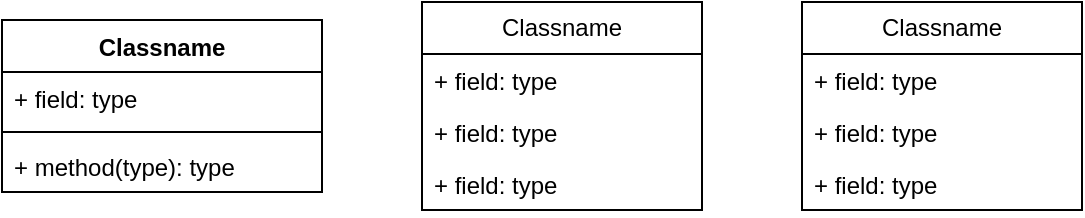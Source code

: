 <mxfile version="23.1.6" type="github">
  <diagram name="Página-1" id="frOhDogmw9x0s3gCbsf3">
    <mxGraphModel dx="794" dy="466" grid="1" gridSize="10" guides="1" tooltips="1" connect="1" arrows="1" fold="1" page="1" pageScale="1" pageWidth="827" pageHeight="1169" math="0" shadow="0">
      <root>
        <mxCell id="0" />
        <mxCell id="1" parent="0" />
        <mxCell id="vzGqArZyCYUUoXfLuR8H-3" value="Classname" style="swimlane;fontStyle=1;align=center;verticalAlign=top;childLayout=stackLayout;horizontal=1;startSize=26;horizontalStack=0;resizeParent=1;resizeParentMax=0;resizeLast=0;collapsible=1;marginBottom=0;whiteSpace=wrap;html=1;" parent="1" vertex="1">
          <mxGeometry x="160" y="170" width="160" height="86" as="geometry" />
        </mxCell>
        <mxCell id="vzGqArZyCYUUoXfLuR8H-4" value="+ field: type" style="text;strokeColor=none;fillColor=none;align=left;verticalAlign=top;spacingLeft=4;spacingRight=4;overflow=hidden;rotatable=0;points=[[0,0.5],[1,0.5]];portConstraint=eastwest;whiteSpace=wrap;html=1;" parent="vzGqArZyCYUUoXfLuR8H-3" vertex="1">
          <mxGeometry y="26" width="160" height="26" as="geometry" />
        </mxCell>
        <mxCell id="vzGqArZyCYUUoXfLuR8H-5" value="" style="line;strokeWidth=1;fillColor=none;align=left;verticalAlign=middle;spacingTop=-1;spacingLeft=3;spacingRight=3;rotatable=0;labelPosition=right;points=[];portConstraint=eastwest;strokeColor=inherit;" parent="vzGqArZyCYUUoXfLuR8H-3" vertex="1">
          <mxGeometry y="52" width="160" height="8" as="geometry" />
        </mxCell>
        <mxCell id="vzGqArZyCYUUoXfLuR8H-6" value="+ method(type): type" style="text;strokeColor=none;fillColor=none;align=left;verticalAlign=top;spacingLeft=4;spacingRight=4;overflow=hidden;rotatable=0;points=[[0,0.5],[1,0.5]];portConstraint=eastwest;whiteSpace=wrap;html=1;" parent="vzGqArZyCYUUoXfLuR8H-3" vertex="1">
          <mxGeometry y="60" width="160" height="26" as="geometry" />
        </mxCell>
        <mxCell id="vzGqArZyCYUUoXfLuR8H-7" value="Classname" style="swimlane;fontStyle=0;childLayout=stackLayout;horizontal=1;startSize=26;fillColor=none;horizontalStack=0;resizeParent=1;resizeParentMax=0;resizeLast=0;collapsible=1;marginBottom=0;whiteSpace=wrap;html=1;" parent="1" vertex="1">
          <mxGeometry x="560" y="161" width="140" height="104" as="geometry" />
        </mxCell>
        <mxCell id="vzGqArZyCYUUoXfLuR8H-8" value="+ field: type" style="text;strokeColor=none;fillColor=none;align=left;verticalAlign=top;spacingLeft=4;spacingRight=4;overflow=hidden;rotatable=0;points=[[0,0.5],[1,0.5]];portConstraint=eastwest;whiteSpace=wrap;html=1;" parent="vzGqArZyCYUUoXfLuR8H-7" vertex="1">
          <mxGeometry y="26" width="140" height="26" as="geometry" />
        </mxCell>
        <mxCell id="vzGqArZyCYUUoXfLuR8H-9" value="+ field: type" style="text;strokeColor=none;fillColor=none;align=left;verticalAlign=top;spacingLeft=4;spacingRight=4;overflow=hidden;rotatable=0;points=[[0,0.5],[1,0.5]];portConstraint=eastwest;whiteSpace=wrap;html=1;" parent="vzGqArZyCYUUoXfLuR8H-7" vertex="1">
          <mxGeometry y="52" width="140" height="26" as="geometry" />
        </mxCell>
        <mxCell id="vzGqArZyCYUUoXfLuR8H-10" value="+ field: type" style="text;strokeColor=none;fillColor=none;align=left;verticalAlign=top;spacingLeft=4;spacingRight=4;overflow=hidden;rotatable=0;points=[[0,0.5],[1,0.5]];portConstraint=eastwest;whiteSpace=wrap;html=1;" parent="vzGqArZyCYUUoXfLuR8H-7" vertex="1">
          <mxGeometry y="78" width="140" height="26" as="geometry" />
        </mxCell>
        <mxCell id="gYQL9ecvtz1OmZssJHG0-1" value="Classname" style="swimlane;fontStyle=0;childLayout=stackLayout;horizontal=1;startSize=26;fillColor=none;horizontalStack=0;resizeParent=1;resizeParentMax=0;resizeLast=0;collapsible=1;marginBottom=0;whiteSpace=wrap;html=1;" vertex="1" parent="1">
          <mxGeometry x="370" y="161" width="140" height="104" as="geometry" />
        </mxCell>
        <mxCell id="gYQL9ecvtz1OmZssJHG0-2" value="+ field: type" style="text;strokeColor=none;fillColor=none;align=left;verticalAlign=top;spacingLeft=4;spacingRight=4;overflow=hidden;rotatable=0;points=[[0,0.5],[1,0.5]];portConstraint=eastwest;whiteSpace=wrap;html=1;" vertex="1" parent="gYQL9ecvtz1OmZssJHG0-1">
          <mxGeometry y="26" width="140" height="26" as="geometry" />
        </mxCell>
        <mxCell id="gYQL9ecvtz1OmZssJHG0-3" value="+ field: type" style="text;strokeColor=none;fillColor=none;align=left;verticalAlign=top;spacingLeft=4;spacingRight=4;overflow=hidden;rotatable=0;points=[[0,0.5],[1,0.5]];portConstraint=eastwest;whiteSpace=wrap;html=1;" vertex="1" parent="gYQL9ecvtz1OmZssJHG0-1">
          <mxGeometry y="52" width="140" height="26" as="geometry" />
        </mxCell>
        <mxCell id="gYQL9ecvtz1OmZssJHG0-4" value="+ field: type" style="text;strokeColor=none;fillColor=none;align=left;verticalAlign=top;spacingLeft=4;spacingRight=4;overflow=hidden;rotatable=0;points=[[0,0.5],[1,0.5]];portConstraint=eastwest;whiteSpace=wrap;html=1;" vertex="1" parent="gYQL9ecvtz1OmZssJHG0-1">
          <mxGeometry y="78" width="140" height="26" as="geometry" />
        </mxCell>
      </root>
    </mxGraphModel>
  </diagram>
</mxfile>
